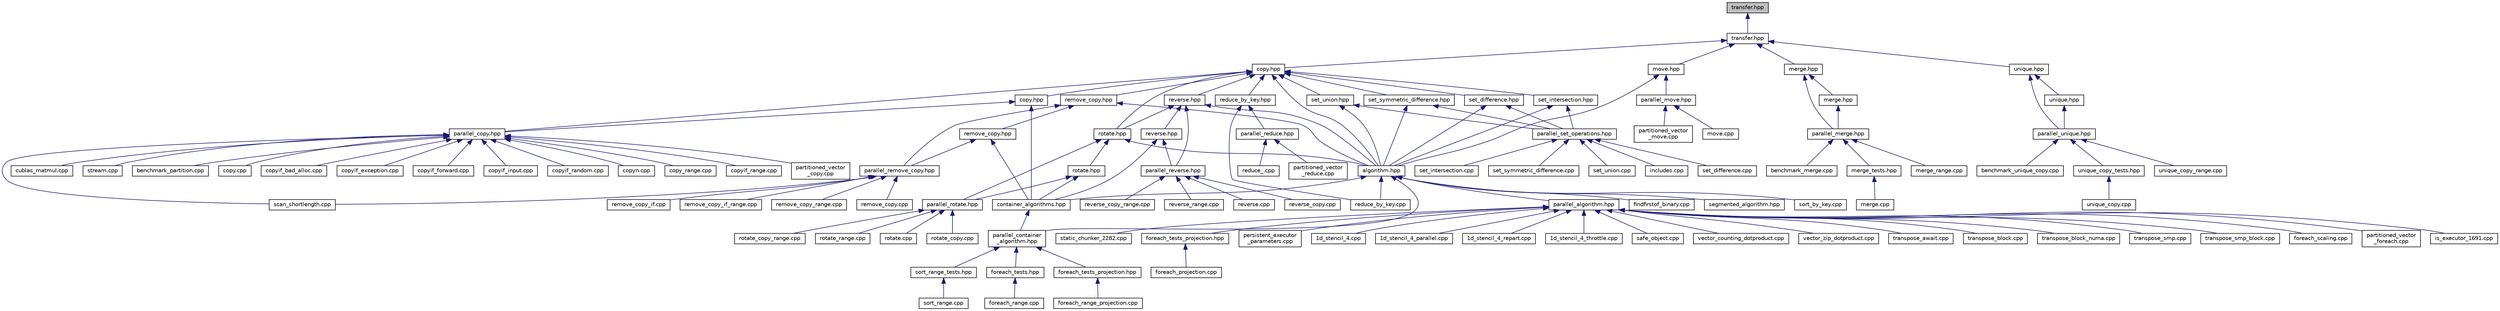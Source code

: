 digraph "transfer.hpp"
{
  edge [fontname="Helvetica",fontsize="10",labelfontname="Helvetica",labelfontsize="10"];
  node [fontname="Helvetica",fontsize="10",shape=record];
  Node420 [label="transfer.hpp",height=0.2,width=0.4,color="black", fillcolor="grey75", style="filled", fontcolor="black"];
  Node420 -> Node421 [dir="back",color="midnightblue",fontsize="10",style="solid",fontname="Helvetica"];
  Node421 [label="transfer.hpp",height=0.2,width=0.4,color="black", fillcolor="white", style="filled",URL="$d2/d1f/parallel_2algorithms_2detail_2transfer_8hpp.html"];
  Node421 -> Node422 [dir="back",color="midnightblue",fontsize="10",style="solid",fontname="Helvetica"];
  Node422 [label="copy.hpp",height=0.2,width=0.4,color="black", fillcolor="white", style="filled",URL="$d3/d90/algorithms_2copy_8hpp.html"];
  Node422 -> Node423 [dir="back",color="midnightblue",fontsize="10",style="solid",fontname="Helvetica"];
  Node423 [label="parallel_copy.hpp",height=0.2,width=0.4,color="black", fillcolor="white", style="filled",URL="$d8/d06/parallel__copy_8hpp.html"];
  Node423 -> Node424 [dir="back",color="midnightblue",fontsize="10",style="solid",fontname="Helvetica"];
  Node424 [label="cublas_matmul.cpp",height=0.2,width=0.4,color="black", fillcolor="white", style="filled",URL="$dd/d84/cublas__matmul_8cpp.html"];
  Node423 -> Node425 [dir="back",color="midnightblue",fontsize="10",style="solid",fontname="Helvetica"];
  Node425 [label="stream.cpp",height=0.2,width=0.4,color="black", fillcolor="white", style="filled",URL="$da/d5f/stream_8cpp.html"];
  Node423 -> Node426 [dir="back",color="midnightblue",fontsize="10",style="solid",fontname="Helvetica"];
  Node426 [label="benchmark_partition.cpp",height=0.2,width=0.4,color="black", fillcolor="white", style="filled",URL="$d9/d88/benchmark__partition_8cpp.html"];
  Node423 -> Node427 [dir="back",color="midnightblue",fontsize="10",style="solid",fontname="Helvetica"];
  Node427 [label="scan_shortlength.cpp",height=0.2,width=0.4,color="black", fillcolor="white", style="filled",URL="$de/d75/scan__shortlength_8cpp.html"];
  Node423 -> Node428 [dir="back",color="midnightblue",fontsize="10",style="solid",fontname="Helvetica"];
  Node428 [label="copy.cpp",height=0.2,width=0.4,color="black", fillcolor="white", style="filled",URL="$d9/d54/copy_8cpp.html"];
  Node423 -> Node429 [dir="back",color="midnightblue",fontsize="10",style="solid",fontname="Helvetica"];
  Node429 [label="copyif_bad_alloc.cpp",height=0.2,width=0.4,color="black", fillcolor="white", style="filled",URL="$d0/ddd/copyif__bad__alloc_8cpp.html"];
  Node423 -> Node430 [dir="back",color="midnightblue",fontsize="10",style="solid",fontname="Helvetica"];
  Node430 [label="copyif_exception.cpp",height=0.2,width=0.4,color="black", fillcolor="white", style="filled",URL="$dc/d81/copyif__exception_8cpp.html"];
  Node423 -> Node431 [dir="back",color="midnightblue",fontsize="10",style="solid",fontname="Helvetica"];
  Node431 [label="copyif_forward.cpp",height=0.2,width=0.4,color="black", fillcolor="white", style="filled",URL="$d3/d04/copyif__forward_8cpp.html"];
  Node423 -> Node432 [dir="back",color="midnightblue",fontsize="10",style="solid",fontname="Helvetica"];
  Node432 [label="copyif_input.cpp",height=0.2,width=0.4,color="black", fillcolor="white", style="filled",URL="$d5/d41/copyif__input_8cpp.html"];
  Node423 -> Node433 [dir="back",color="midnightblue",fontsize="10",style="solid",fontname="Helvetica"];
  Node433 [label="copyif_random.cpp",height=0.2,width=0.4,color="black", fillcolor="white", style="filled",URL="$dc/d22/copyif__random_8cpp.html"];
  Node423 -> Node434 [dir="back",color="midnightblue",fontsize="10",style="solid",fontname="Helvetica"];
  Node434 [label="copyn.cpp",height=0.2,width=0.4,color="black", fillcolor="white", style="filled",URL="$d3/d44/copyn_8cpp.html"];
  Node423 -> Node435 [dir="back",color="midnightblue",fontsize="10",style="solid",fontname="Helvetica"];
  Node435 [label="copy_range.cpp",height=0.2,width=0.4,color="black", fillcolor="white", style="filled",URL="$d8/d92/copy__range_8cpp.html"];
  Node423 -> Node436 [dir="back",color="midnightblue",fontsize="10",style="solid",fontname="Helvetica"];
  Node436 [label="copyif_range.cpp",height=0.2,width=0.4,color="black", fillcolor="white", style="filled",URL="$dc/dff/copyif__range_8cpp.html"];
  Node423 -> Node437 [dir="back",color="midnightblue",fontsize="10",style="solid",fontname="Helvetica"];
  Node437 [label="partitioned_vector\l_copy.cpp",height=0.2,width=0.4,color="black", fillcolor="white", style="filled",URL="$d9/d91/partitioned__vector__copy_8cpp.html"];
  Node422 -> Node438 [dir="back",color="midnightblue",fontsize="10",style="solid",fontname="Helvetica"];
  Node438 [label="algorithm.hpp",height=0.2,width=0.4,color="black", fillcolor="white", style="filled",URL="$de/d55/algorithm_8hpp.html"];
  Node438 -> Node439 [dir="back",color="midnightblue",fontsize="10",style="solid",fontname="Helvetica"];
  Node439 [label="parallel_algorithm.hpp",height=0.2,width=0.4,color="black", fillcolor="white", style="filled",URL="$d9/db1/parallel__algorithm_8hpp.html"];
  Node439 -> Node440 [dir="back",color="midnightblue",fontsize="10",style="solid",fontname="Helvetica"];
  Node440 [label="1d_stencil_4.cpp",height=0.2,width=0.4,color="black", fillcolor="white", style="filled",URL="$d1/d7d/1d__stencil__4_8cpp.html"];
  Node439 -> Node441 [dir="back",color="midnightblue",fontsize="10",style="solid",fontname="Helvetica"];
  Node441 [label="1d_stencil_4_parallel.cpp",height=0.2,width=0.4,color="black", fillcolor="white", style="filled",URL="$d6/d05/1d__stencil__4__parallel_8cpp.html"];
  Node439 -> Node442 [dir="back",color="midnightblue",fontsize="10",style="solid",fontname="Helvetica"];
  Node442 [label="1d_stencil_4_repart.cpp",height=0.2,width=0.4,color="black", fillcolor="white", style="filled",URL="$d0/d6b/1d__stencil__4__repart_8cpp.html"];
  Node439 -> Node443 [dir="back",color="midnightblue",fontsize="10",style="solid",fontname="Helvetica"];
  Node443 [label="1d_stencil_4_throttle.cpp",height=0.2,width=0.4,color="black", fillcolor="white", style="filled",URL="$d6/de5/1d__stencil__4__throttle_8cpp.html"];
  Node439 -> Node444 [dir="back",color="midnightblue",fontsize="10",style="solid",fontname="Helvetica"];
  Node444 [label="safe_object.cpp",height=0.2,width=0.4,color="black", fillcolor="white", style="filled",URL="$dd/d52/safe__object_8cpp.html"];
  Node439 -> Node445 [dir="back",color="midnightblue",fontsize="10",style="solid",fontname="Helvetica"];
  Node445 [label="vector_counting_dotproduct.cpp",height=0.2,width=0.4,color="black", fillcolor="white", style="filled",URL="$df/de9/vector__counting__dotproduct_8cpp.html"];
  Node439 -> Node446 [dir="back",color="midnightblue",fontsize="10",style="solid",fontname="Helvetica"];
  Node446 [label="vector_zip_dotproduct.cpp",height=0.2,width=0.4,color="black", fillcolor="white", style="filled",URL="$dc/d18/vector__zip__dotproduct_8cpp.html"];
  Node439 -> Node447 [dir="back",color="midnightblue",fontsize="10",style="solid",fontname="Helvetica"];
  Node447 [label="transpose_await.cpp",height=0.2,width=0.4,color="black", fillcolor="white", style="filled",URL="$de/d68/transpose__await_8cpp.html"];
  Node439 -> Node448 [dir="back",color="midnightblue",fontsize="10",style="solid",fontname="Helvetica"];
  Node448 [label="transpose_block.cpp",height=0.2,width=0.4,color="black", fillcolor="white", style="filled",URL="$d0/de1/transpose__block_8cpp.html"];
  Node439 -> Node449 [dir="back",color="midnightblue",fontsize="10",style="solid",fontname="Helvetica"];
  Node449 [label="transpose_block_numa.cpp",height=0.2,width=0.4,color="black", fillcolor="white", style="filled",URL="$dd/d3b/transpose__block__numa_8cpp.html"];
  Node439 -> Node450 [dir="back",color="midnightblue",fontsize="10",style="solid",fontname="Helvetica"];
  Node450 [label="transpose_smp.cpp",height=0.2,width=0.4,color="black", fillcolor="white", style="filled",URL="$d2/d99/transpose__smp_8cpp.html"];
  Node439 -> Node451 [dir="back",color="midnightblue",fontsize="10",style="solid",fontname="Helvetica"];
  Node451 [label="transpose_smp_block.cpp",height=0.2,width=0.4,color="black", fillcolor="white", style="filled",URL="$da/d4d/transpose__smp__block_8cpp.html"];
  Node439 -> Node452 [dir="back",color="midnightblue",fontsize="10",style="solid",fontname="Helvetica"];
  Node452 [label="foreach_scaling.cpp",height=0.2,width=0.4,color="black", fillcolor="white", style="filled",URL="$d4/d94/foreach__scaling_8cpp.html"];
  Node439 -> Node453 [dir="back",color="midnightblue",fontsize="10",style="solid",fontname="Helvetica"];
  Node453 [label="partitioned_vector\l_foreach.cpp",height=0.2,width=0.4,color="black", fillcolor="white", style="filled",URL="$df/d5f/partitioned__vector__foreach_8cpp.html"];
  Node439 -> Node454 [dir="back",color="midnightblue",fontsize="10",style="solid",fontname="Helvetica"];
  Node454 [label="is_executor_1691.cpp",height=0.2,width=0.4,color="black", fillcolor="white", style="filled",URL="$d2/d1e/is__executor__1691_8cpp.html"];
  Node439 -> Node455 [dir="back",color="midnightblue",fontsize="10",style="solid",fontname="Helvetica"];
  Node455 [label="static_chunker_2282.cpp",height=0.2,width=0.4,color="black", fillcolor="white", style="filled",URL="$d5/d52/static__chunker__2282_8cpp.html"];
  Node439 -> Node456 [dir="back",color="midnightblue",fontsize="10",style="solid",fontname="Helvetica"];
  Node456 [label="foreach_tests_projection.hpp",height=0.2,width=0.4,color="black", fillcolor="white", style="filled",URL="$dd/d98/algorithms_2foreach__tests__projection_8hpp.html"];
  Node456 -> Node457 [dir="back",color="midnightblue",fontsize="10",style="solid",fontname="Helvetica"];
  Node457 [label="foreach_projection.cpp",height=0.2,width=0.4,color="black", fillcolor="white", style="filled",URL="$d3/d3e/foreach__projection_8cpp.html"];
  Node439 -> Node458 [dir="back",color="midnightblue",fontsize="10",style="solid",fontname="Helvetica"];
  Node458 [label="persistent_executor\l_parameters.cpp",height=0.2,width=0.4,color="black", fillcolor="white", style="filled",URL="$db/d9b/persistent__executor__parameters_8cpp.html"];
  Node438 -> Node459 [dir="back",color="midnightblue",fontsize="10",style="solid",fontname="Helvetica"];
  Node459 [label="parallel_container\l_algorithm.hpp",height=0.2,width=0.4,color="black", fillcolor="white", style="filled",URL="$d4/d28/parallel__container__algorithm_8hpp.html"];
  Node459 -> Node460 [dir="back",color="midnightblue",fontsize="10",style="solid",fontname="Helvetica"];
  Node460 [label="foreach_tests.hpp",height=0.2,width=0.4,color="black", fillcolor="white", style="filled",URL="$d1/da3/container__algorithms_2foreach__tests_8hpp.html"];
  Node460 -> Node461 [dir="back",color="midnightblue",fontsize="10",style="solid",fontname="Helvetica"];
  Node461 [label="foreach_range.cpp",height=0.2,width=0.4,color="black", fillcolor="white", style="filled",URL="$d1/d8e/foreach__range_8cpp.html"];
  Node459 -> Node462 [dir="back",color="midnightblue",fontsize="10",style="solid",fontname="Helvetica"];
  Node462 [label="foreach_tests_projection.hpp",height=0.2,width=0.4,color="black", fillcolor="white", style="filled",URL="$d4/d89/container__algorithms_2foreach__tests__projection_8hpp.html"];
  Node462 -> Node463 [dir="back",color="midnightblue",fontsize="10",style="solid",fontname="Helvetica"];
  Node463 [label="foreach_range_projection.cpp",height=0.2,width=0.4,color="black", fillcolor="white", style="filled",URL="$d6/d56/foreach__range__projection_8cpp.html"];
  Node459 -> Node464 [dir="back",color="midnightblue",fontsize="10",style="solid",fontname="Helvetica"];
  Node464 [label="sort_range_tests.hpp",height=0.2,width=0.4,color="black", fillcolor="white", style="filled",URL="$df/d52/sort__range__tests_8hpp.html"];
  Node464 -> Node465 [dir="back",color="midnightblue",fontsize="10",style="solid",fontname="Helvetica"];
  Node465 [label="sort_range.cpp",height=0.2,width=0.4,color="black", fillcolor="white", style="filled",URL="$dd/d6a/sort__range_8cpp.html"];
  Node438 -> Node466 [dir="back",color="midnightblue",fontsize="10",style="solid",fontname="Helvetica"];
  Node466 [label="container_algorithms.hpp",height=0.2,width=0.4,color="black", fillcolor="white", style="filled",URL="$de/da1/container__algorithms_8hpp.html"];
  Node466 -> Node459 [dir="back",color="midnightblue",fontsize="10",style="solid",fontname="Helvetica"];
  Node438 -> Node467 [dir="back",color="midnightblue",fontsize="10",style="solid",fontname="Helvetica"];
  Node467 [label="segmented_algorithm.hpp",height=0.2,width=0.4,color="black", fillcolor="white", style="filled",URL="$d2/d57/segmented__algorithm_8hpp.html"];
  Node438 -> Node468 [dir="back",color="midnightblue",fontsize="10",style="solid",fontname="Helvetica"];
  Node468 [label="findfirstof_binary.cpp",height=0.2,width=0.4,color="black", fillcolor="white", style="filled",URL="$db/da2/findfirstof__binary_8cpp.html"];
  Node438 -> Node469 [dir="back",color="midnightblue",fontsize="10",style="solid",fontname="Helvetica"];
  Node469 [label="reduce_by_key.cpp",height=0.2,width=0.4,color="black", fillcolor="white", style="filled",URL="$dd/dde/reduce__by__key_8cpp.html"];
  Node438 -> Node470 [dir="back",color="midnightblue",fontsize="10",style="solid",fontname="Helvetica"];
  Node470 [label="sort_by_key.cpp",height=0.2,width=0.4,color="black", fillcolor="white", style="filled",URL="$df/daa/sort__by__key_8cpp.html"];
  Node422 -> Node471 [dir="back",color="midnightblue",fontsize="10",style="solid",fontname="Helvetica"];
  Node471 [label="reduce_by_key.hpp",height=0.2,width=0.4,color="black", fillcolor="white", style="filled",URL="$d9/d4a/reduce__by__key_8hpp.html"];
  Node471 -> Node472 [dir="back",color="midnightblue",fontsize="10",style="solid",fontname="Helvetica"];
  Node472 [label="parallel_reduce.hpp",height=0.2,width=0.4,color="black", fillcolor="white", style="filled",URL="$d4/d04/parallel__reduce_8hpp.html"];
  Node472 -> Node473 [dir="back",color="midnightblue",fontsize="10",style="solid",fontname="Helvetica"];
  Node473 [label="reduce_.cpp",height=0.2,width=0.4,color="black", fillcolor="white", style="filled",URL="$d5/d03/reduce___8cpp.html"];
  Node472 -> Node474 [dir="back",color="midnightblue",fontsize="10",style="solid",fontname="Helvetica"];
  Node474 [label="partitioned_vector\l_reduce.cpp",height=0.2,width=0.4,color="black", fillcolor="white", style="filled",URL="$d0/d35/partitioned__vector__reduce_8cpp.html"];
  Node471 -> Node469 [dir="back",color="midnightblue",fontsize="10",style="solid",fontname="Helvetica"];
  Node422 -> Node475 [dir="back",color="midnightblue",fontsize="10",style="solid",fontname="Helvetica"];
  Node475 [label="remove_copy.hpp",height=0.2,width=0.4,color="black", fillcolor="white", style="filled",URL="$d6/db8/algorithms_2remove__copy_8hpp.html"];
  Node475 -> Node476 [dir="back",color="midnightblue",fontsize="10",style="solid",fontname="Helvetica"];
  Node476 [label="parallel_remove_copy.hpp",height=0.2,width=0.4,color="black", fillcolor="white", style="filled",URL="$d3/d53/parallel__remove__copy_8hpp.html"];
  Node476 -> Node427 [dir="back",color="midnightblue",fontsize="10",style="solid",fontname="Helvetica"];
  Node476 -> Node477 [dir="back",color="midnightblue",fontsize="10",style="solid",fontname="Helvetica"];
  Node477 [label="remove_copy.cpp",height=0.2,width=0.4,color="black", fillcolor="white", style="filled",URL="$de/db8/remove__copy_8cpp.html"];
  Node476 -> Node478 [dir="back",color="midnightblue",fontsize="10",style="solid",fontname="Helvetica"];
  Node478 [label="remove_copy_if.cpp",height=0.2,width=0.4,color="black", fillcolor="white", style="filled",URL="$d1/d0f/remove__copy__if_8cpp.html"];
  Node476 -> Node479 [dir="back",color="midnightblue",fontsize="10",style="solid",fontname="Helvetica"];
  Node479 [label="remove_copy_if_range.cpp",height=0.2,width=0.4,color="black", fillcolor="white", style="filled",URL="$df/d42/remove__copy__if__range_8cpp.html"];
  Node476 -> Node480 [dir="back",color="midnightblue",fontsize="10",style="solid",fontname="Helvetica"];
  Node480 [label="remove_copy_range.cpp",height=0.2,width=0.4,color="black", fillcolor="white", style="filled",URL="$dd/d90/remove__copy__range_8cpp.html"];
  Node475 -> Node438 [dir="back",color="midnightblue",fontsize="10",style="solid",fontname="Helvetica"];
  Node475 -> Node481 [dir="back",color="midnightblue",fontsize="10",style="solid",fontname="Helvetica"];
  Node481 [label="remove_copy.hpp",height=0.2,width=0.4,color="black", fillcolor="white", style="filled",URL="$d5/d0b/container__algorithms_2remove__copy_8hpp.html"];
  Node481 -> Node476 [dir="back",color="midnightblue",fontsize="10",style="solid",fontname="Helvetica"];
  Node481 -> Node466 [dir="back",color="midnightblue",fontsize="10",style="solid",fontname="Helvetica"];
  Node422 -> Node482 [dir="back",color="midnightblue",fontsize="10",style="solid",fontname="Helvetica"];
  Node482 [label="reverse.hpp",height=0.2,width=0.4,color="black", fillcolor="white", style="filled",URL="$d2/df8/algorithms_2reverse_8hpp.html"];
  Node482 -> Node483 [dir="back",color="midnightblue",fontsize="10",style="solid",fontname="Helvetica"];
  Node483 [label="parallel_reverse.hpp",height=0.2,width=0.4,color="black", fillcolor="white", style="filled",URL="$d0/d25/parallel__reverse_8hpp.html"];
  Node483 -> Node484 [dir="back",color="midnightblue",fontsize="10",style="solid",fontname="Helvetica"];
  Node484 [label="reverse.cpp",height=0.2,width=0.4,color="black", fillcolor="white", style="filled",URL="$d8/dc4/reverse_8cpp.html"];
  Node483 -> Node485 [dir="back",color="midnightblue",fontsize="10",style="solid",fontname="Helvetica"];
  Node485 [label="reverse_copy.cpp",height=0.2,width=0.4,color="black", fillcolor="white", style="filled",URL="$dd/d14/reverse__copy_8cpp.html"];
  Node483 -> Node486 [dir="back",color="midnightblue",fontsize="10",style="solid",fontname="Helvetica"];
  Node486 [label="reverse_copy_range.cpp",height=0.2,width=0.4,color="black", fillcolor="white", style="filled",URL="$dc/d43/reverse__copy__range_8cpp.html"];
  Node483 -> Node487 [dir="back",color="midnightblue",fontsize="10",style="solid",fontname="Helvetica"];
  Node487 [label="reverse_range.cpp",height=0.2,width=0.4,color="black", fillcolor="white", style="filled",URL="$df/de9/reverse__range_8cpp.html"];
  Node482 -> Node438 [dir="back",color="midnightblue",fontsize="10",style="solid",fontname="Helvetica"];
  Node482 -> Node488 [dir="back",color="midnightblue",fontsize="10",style="solid",fontname="Helvetica"];
  Node488 [label="rotate.hpp",height=0.2,width=0.4,color="black", fillcolor="white", style="filled",URL="$da/df0/algorithms_2rotate_8hpp.html"];
  Node488 -> Node489 [dir="back",color="midnightblue",fontsize="10",style="solid",fontname="Helvetica"];
  Node489 [label="parallel_rotate.hpp",height=0.2,width=0.4,color="black", fillcolor="white", style="filled",URL="$db/dcd/parallel__rotate_8hpp.html"];
  Node489 -> Node490 [dir="back",color="midnightblue",fontsize="10",style="solid",fontname="Helvetica"];
  Node490 [label="rotate.cpp",height=0.2,width=0.4,color="black", fillcolor="white", style="filled",URL="$d7/d5d/rotate_8cpp.html"];
  Node489 -> Node491 [dir="back",color="midnightblue",fontsize="10",style="solid",fontname="Helvetica"];
  Node491 [label="rotate_copy.cpp",height=0.2,width=0.4,color="black", fillcolor="white", style="filled",URL="$da/d77/rotate__copy_8cpp.html"];
  Node489 -> Node492 [dir="back",color="midnightblue",fontsize="10",style="solid",fontname="Helvetica"];
  Node492 [label="rotate_copy_range.cpp",height=0.2,width=0.4,color="black", fillcolor="white", style="filled",URL="$df/d8b/rotate__copy__range_8cpp.html"];
  Node489 -> Node493 [dir="back",color="midnightblue",fontsize="10",style="solid",fontname="Helvetica"];
  Node493 [label="rotate_range.cpp",height=0.2,width=0.4,color="black", fillcolor="white", style="filled",URL="$d5/d40/rotate__range_8cpp.html"];
  Node488 -> Node438 [dir="back",color="midnightblue",fontsize="10",style="solid",fontname="Helvetica"];
  Node488 -> Node494 [dir="back",color="midnightblue",fontsize="10",style="solid",fontname="Helvetica"];
  Node494 [label="rotate.hpp",height=0.2,width=0.4,color="black", fillcolor="white", style="filled",URL="$da/d1b/container__algorithms_2rotate_8hpp.html"];
  Node494 -> Node489 [dir="back",color="midnightblue",fontsize="10",style="solid",fontname="Helvetica"];
  Node494 -> Node466 [dir="back",color="midnightblue",fontsize="10",style="solid",fontname="Helvetica"];
  Node482 -> Node495 [dir="back",color="midnightblue",fontsize="10",style="solid",fontname="Helvetica"];
  Node495 [label="reverse.hpp",height=0.2,width=0.4,color="black", fillcolor="white", style="filled",URL="$db/dd1/container__algorithms_2reverse_8hpp.html"];
  Node495 -> Node483 [dir="back",color="midnightblue",fontsize="10",style="solid",fontname="Helvetica"];
  Node495 -> Node466 [dir="back",color="midnightblue",fontsize="10",style="solid",fontname="Helvetica"];
  Node422 -> Node488 [dir="back",color="midnightblue",fontsize="10",style="solid",fontname="Helvetica"];
  Node422 -> Node496 [dir="back",color="midnightblue",fontsize="10",style="solid",fontname="Helvetica"];
  Node496 [label="set_difference.hpp",height=0.2,width=0.4,color="black", fillcolor="white", style="filled",URL="$d9/d20/set__difference_8hpp.html"];
  Node496 -> Node497 [dir="back",color="midnightblue",fontsize="10",style="solid",fontname="Helvetica"];
  Node497 [label="parallel_set_operations.hpp",height=0.2,width=0.4,color="black", fillcolor="white", style="filled",URL="$d6/d3c/parallel__set__operations_8hpp.html"];
  Node497 -> Node498 [dir="back",color="midnightblue",fontsize="10",style="solid",fontname="Helvetica"];
  Node498 [label="includes.cpp",height=0.2,width=0.4,color="black", fillcolor="white", style="filled",URL="$dc/d10/includes_8cpp.html"];
  Node497 -> Node499 [dir="back",color="midnightblue",fontsize="10",style="solid",fontname="Helvetica"];
  Node499 [label="set_difference.cpp",height=0.2,width=0.4,color="black", fillcolor="white", style="filled",URL="$d5/d98/set__difference_8cpp.html"];
  Node497 -> Node500 [dir="back",color="midnightblue",fontsize="10",style="solid",fontname="Helvetica"];
  Node500 [label="set_intersection.cpp",height=0.2,width=0.4,color="black", fillcolor="white", style="filled",URL="$dd/d83/set__intersection_8cpp.html"];
  Node497 -> Node501 [dir="back",color="midnightblue",fontsize="10",style="solid",fontname="Helvetica"];
  Node501 [label="set_symmetric_difference.cpp",height=0.2,width=0.4,color="black", fillcolor="white", style="filled",URL="$d4/d0c/set__symmetric__difference_8cpp.html"];
  Node497 -> Node502 [dir="back",color="midnightblue",fontsize="10",style="solid",fontname="Helvetica"];
  Node502 [label="set_union.cpp",height=0.2,width=0.4,color="black", fillcolor="white", style="filled",URL="$d7/d76/set__union_8cpp.html"];
  Node496 -> Node438 [dir="back",color="midnightblue",fontsize="10",style="solid",fontname="Helvetica"];
  Node422 -> Node503 [dir="back",color="midnightblue",fontsize="10",style="solid",fontname="Helvetica"];
  Node503 [label="set_intersection.hpp",height=0.2,width=0.4,color="black", fillcolor="white", style="filled",URL="$d1/dd5/set__intersection_8hpp.html"];
  Node503 -> Node497 [dir="back",color="midnightblue",fontsize="10",style="solid",fontname="Helvetica"];
  Node503 -> Node438 [dir="back",color="midnightblue",fontsize="10",style="solid",fontname="Helvetica"];
  Node422 -> Node504 [dir="back",color="midnightblue",fontsize="10",style="solid",fontname="Helvetica"];
  Node504 [label="set_symmetric_difference.hpp",height=0.2,width=0.4,color="black", fillcolor="white", style="filled",URL="$de/da4/set__symmetric__difference_8hpp.html"];
  Node504 -> Node497 [dir="back",color="midnightblue",fontsize="10",style="solid",fontname="Helvetica"];
  Node504 -> Node438 [dir="back",color="midnightblue",fontsize="10",style="solid",fontname="Helvetica"];
  Node422 -> Node505 [dir="back",color="midnightblue",fontsize="10",style="solid",fontname="Helvetica"];
  Node505 [label="set_union.hpp",height=0.2,width=0.4,color="black", fillcolor="white", style="filled",URL="$d9/d1a/set__union_8hpp.html"];
  Node505 -> Node497 [dir="back",color="midnightblue",fontsize="10",style="solid",fontname="Helvetica"];
  Node505 -> Node438 [dir="back",color="midnightblue",fontsize="10",style="solid",fontname="Helvetica"];
  Node422 -> Node506 [dir="back",color="midnightblue",fontsize="10",style="solid",fontname="Helvetica"];
  Node506 [label="copy.hpp",height=0.2,width=0.4,color="black", fillcolor="white", style="filled",URL="$dc/de5/container__algorithms_2copy_8hpp.html"];
  Node506 -> Node423 [dir="back",color="midnightblue",fontsize="10",style="solid",fontname="Helvetica"];
  Node506 -> Node466 [dir="back",color="midnightblue",fontsize="10",style="solid",fontname="Helvetica"];
  Node421 -> Node507 [dir="back",color="midnightblue",fontsize="10",style="solid",fontname="Helvetica"];
  Node507 [label="merge.hpp",height=0.2,width=0.4,color="black", fillcolor="white", style="filled",URL="$d6/dc7/algorithms_2merge_8hpp.html"];
  Node507 -> Node508 [dir="back",color="midnightblue",fontsize="10",style="solid",fontname="Helvetica"];
  Node508 [label="parallel_merge.hpp",height=0.2,width=0.4,color="black", fillcolor="white", style="filled",URL="$da/d52/parallel__merge_8hpp.html"];
  Node508 -> Node509 [dir="back",color="midnightblue",fontsize="10",style="solid",fontname="Helvetica"];
  Node509 [label="benchmark_merge.cpp",height=0.2,width=0.4,color="black", fillcolor="white", style="filled",URL="$dd/d49/benchmark__merge_8cpp.html"];
  Node508 -> Node510 [dir="back",color="midnightblue",fontsize="10",style="solid",fontname="Helvetica"];
  Node510 [label="merge_tests.hpp",height=0.2,width=0.4,color="black", fillcolor="white", style="filled",URL="$dc/d10/merge__tests_8hpp.html"];
  Node510 -> Node511 [dir="back",color="midnightblue",fontsize="10",style="solid",fontname="Helvetica"];
  Node511 [label="merge.cpp",height=0.2,width=0.4,color="black", fillcolor="white", style="filled",URL="$d1/da4/merge_8cpp.html"];
  Node508 -> Node512 [dir="back",color="midnightblue",fontsize="10",style="solid",fontname="Helvetica"];
  Node512 [label="merge_range.cpp",height=0.2,width=0.4,color="black", fillcolor="white", style="filled",URL="$db/d38/merge__range_8cpp.html"];
  Node507 -> Node513 [dir="back",color="midnightblue",fontsize="10",style="solid",fontname="Helvetica"];
  Node513 [label="merge.hpp",height=0.2,width=0.4,color="black", fillcolor="white", style="filled",URL="$d1/d93/container__algorithms_2merge_8hpp.html"];
  Node513 -> Node508 [dir="back",color="midnightblue",fontsize="10",style="solid",fontname="Helvetica"];
  Node421 -> Node514 [dir="back",color="midnightblue",fontsize="10",style="solid",fontname="Helvetica"];
  Node514 [label="move.hpp",height=0.2,width=0.4,color="black", fillcolor="white", style="filled",URL="$d4/d71/move_8hpp.html"];
  Node514 -> Node515 [dir="back",color="midnightblue",fontsize="10",style="solid",fontname="Helvetica"];
  Node515 [label="parallel_move.hpp",height=0.2,width=0.4,color="black", fillcolor="white", style="filled",URL="$d0/d4f/parallel__move_8hpp.html"];
  Node515 -> Node516 [dir="back",color="midnightblue",fontsize="10",style="solid",fontname="Helvetica"];
  Node516 [label="move.cpp",height=0.2,width=0.4,color="black", fillcolor="white", style="filled",URL="$d5/d5f/move_8cpp.html"];
  Node515 -> Node517 [dir="back",color="midnightblue",fontsize="10",style="solid",fontname="Helvetica"];
  Node517 [label="partitioned_vector\l_move.cpp",height=0.2,width=0.4,color="black", fillcolor="white", style="filled",URL="$d8/d25/partitioned__vector__move_8cpp.html"];
  Node514 -> Node438 [dir="back",color="midnightblue",fontsize="10",style="solid",fontname="Helvetica"];
  Node421 -> Node518 [dir="back",color="midnightblue",fontsize="10",style="solid",fontname="Helvetica"];
  Node518 [label="unique.hpp",height=0.2,width=0.4,color="black", fillcolor="white", style="filled",URL="$d8/d56/algorithms_2unique_8hpp.html"];
  Node518 -> Node519 [dir="back",color="midnightblue",fontsize="10",style="solid",fontname="Helvetica"];
  Node519 [label="parallel_unique.hpp",height=0.2,width=0.4,color="black", fillcolor="white", style="filled",URL="$d5/d3a/parallel__unique_8hpp.html"];
  Node519 -> Node520 [dir="back",color="midnightblue",fontsize="10",style="solid",fontname="Helvetica"];
  Node520 [label="benchmark_unique_copy.cpp",height=0.2,width=0.4,color="black", fillcolor="white", style="filled",URL="$d9/d53/benchmark__unique__copy_8cpp.html"];
  Node519 -> Node521 [dir="back",color="midnightblue",fontsize="10",style="solid",fontname="Helvetica"];
  Node521 [label="unique_copy_tests.hpp",height=0.2,width=0.4,color="black", fillcolor="white", style="filled",URL="$d8/dff/unique__copy__tests_8hpp.html"];
  Node521 -> Node522 [dir="back",color="midnightblue",fontsize="10",style="solid",fontname="Helvetica"];
  Node522 [label="unique_copy.cpp",height=0.2,width=0.4,color="black", fillcolor="white", style="filled",URL="$de/dbb/unique__copy_8cpp.html"];
  Node519 -> Node523 [dir="back",color="midnightblue",fontsize="10",style="solid",fontname="Helvetica"];
  Node523 [label="unique_copy_range.cpp",height=0.2,width=0.4,color="black", fillcolor="white", style="filled",URL="$db/d2d/unique__copy__range_8cpp.html"];
  Node518 -> Node524 [dir="back",color="midnightblue",fontsize="10",style="solid",fontname="Helvetica"];
  Node524 [label="unique.hpp",height=0.2,width=0.4,color="black", fillcolor="white", style="filled",URL="$dd/da8/container__algorithms_2unique_8hpp.html"];
  Node524 -> Node519 [dir="back",color="midnightblue",fontsize="10",style="solid",fontname="Helvetica"];
}
